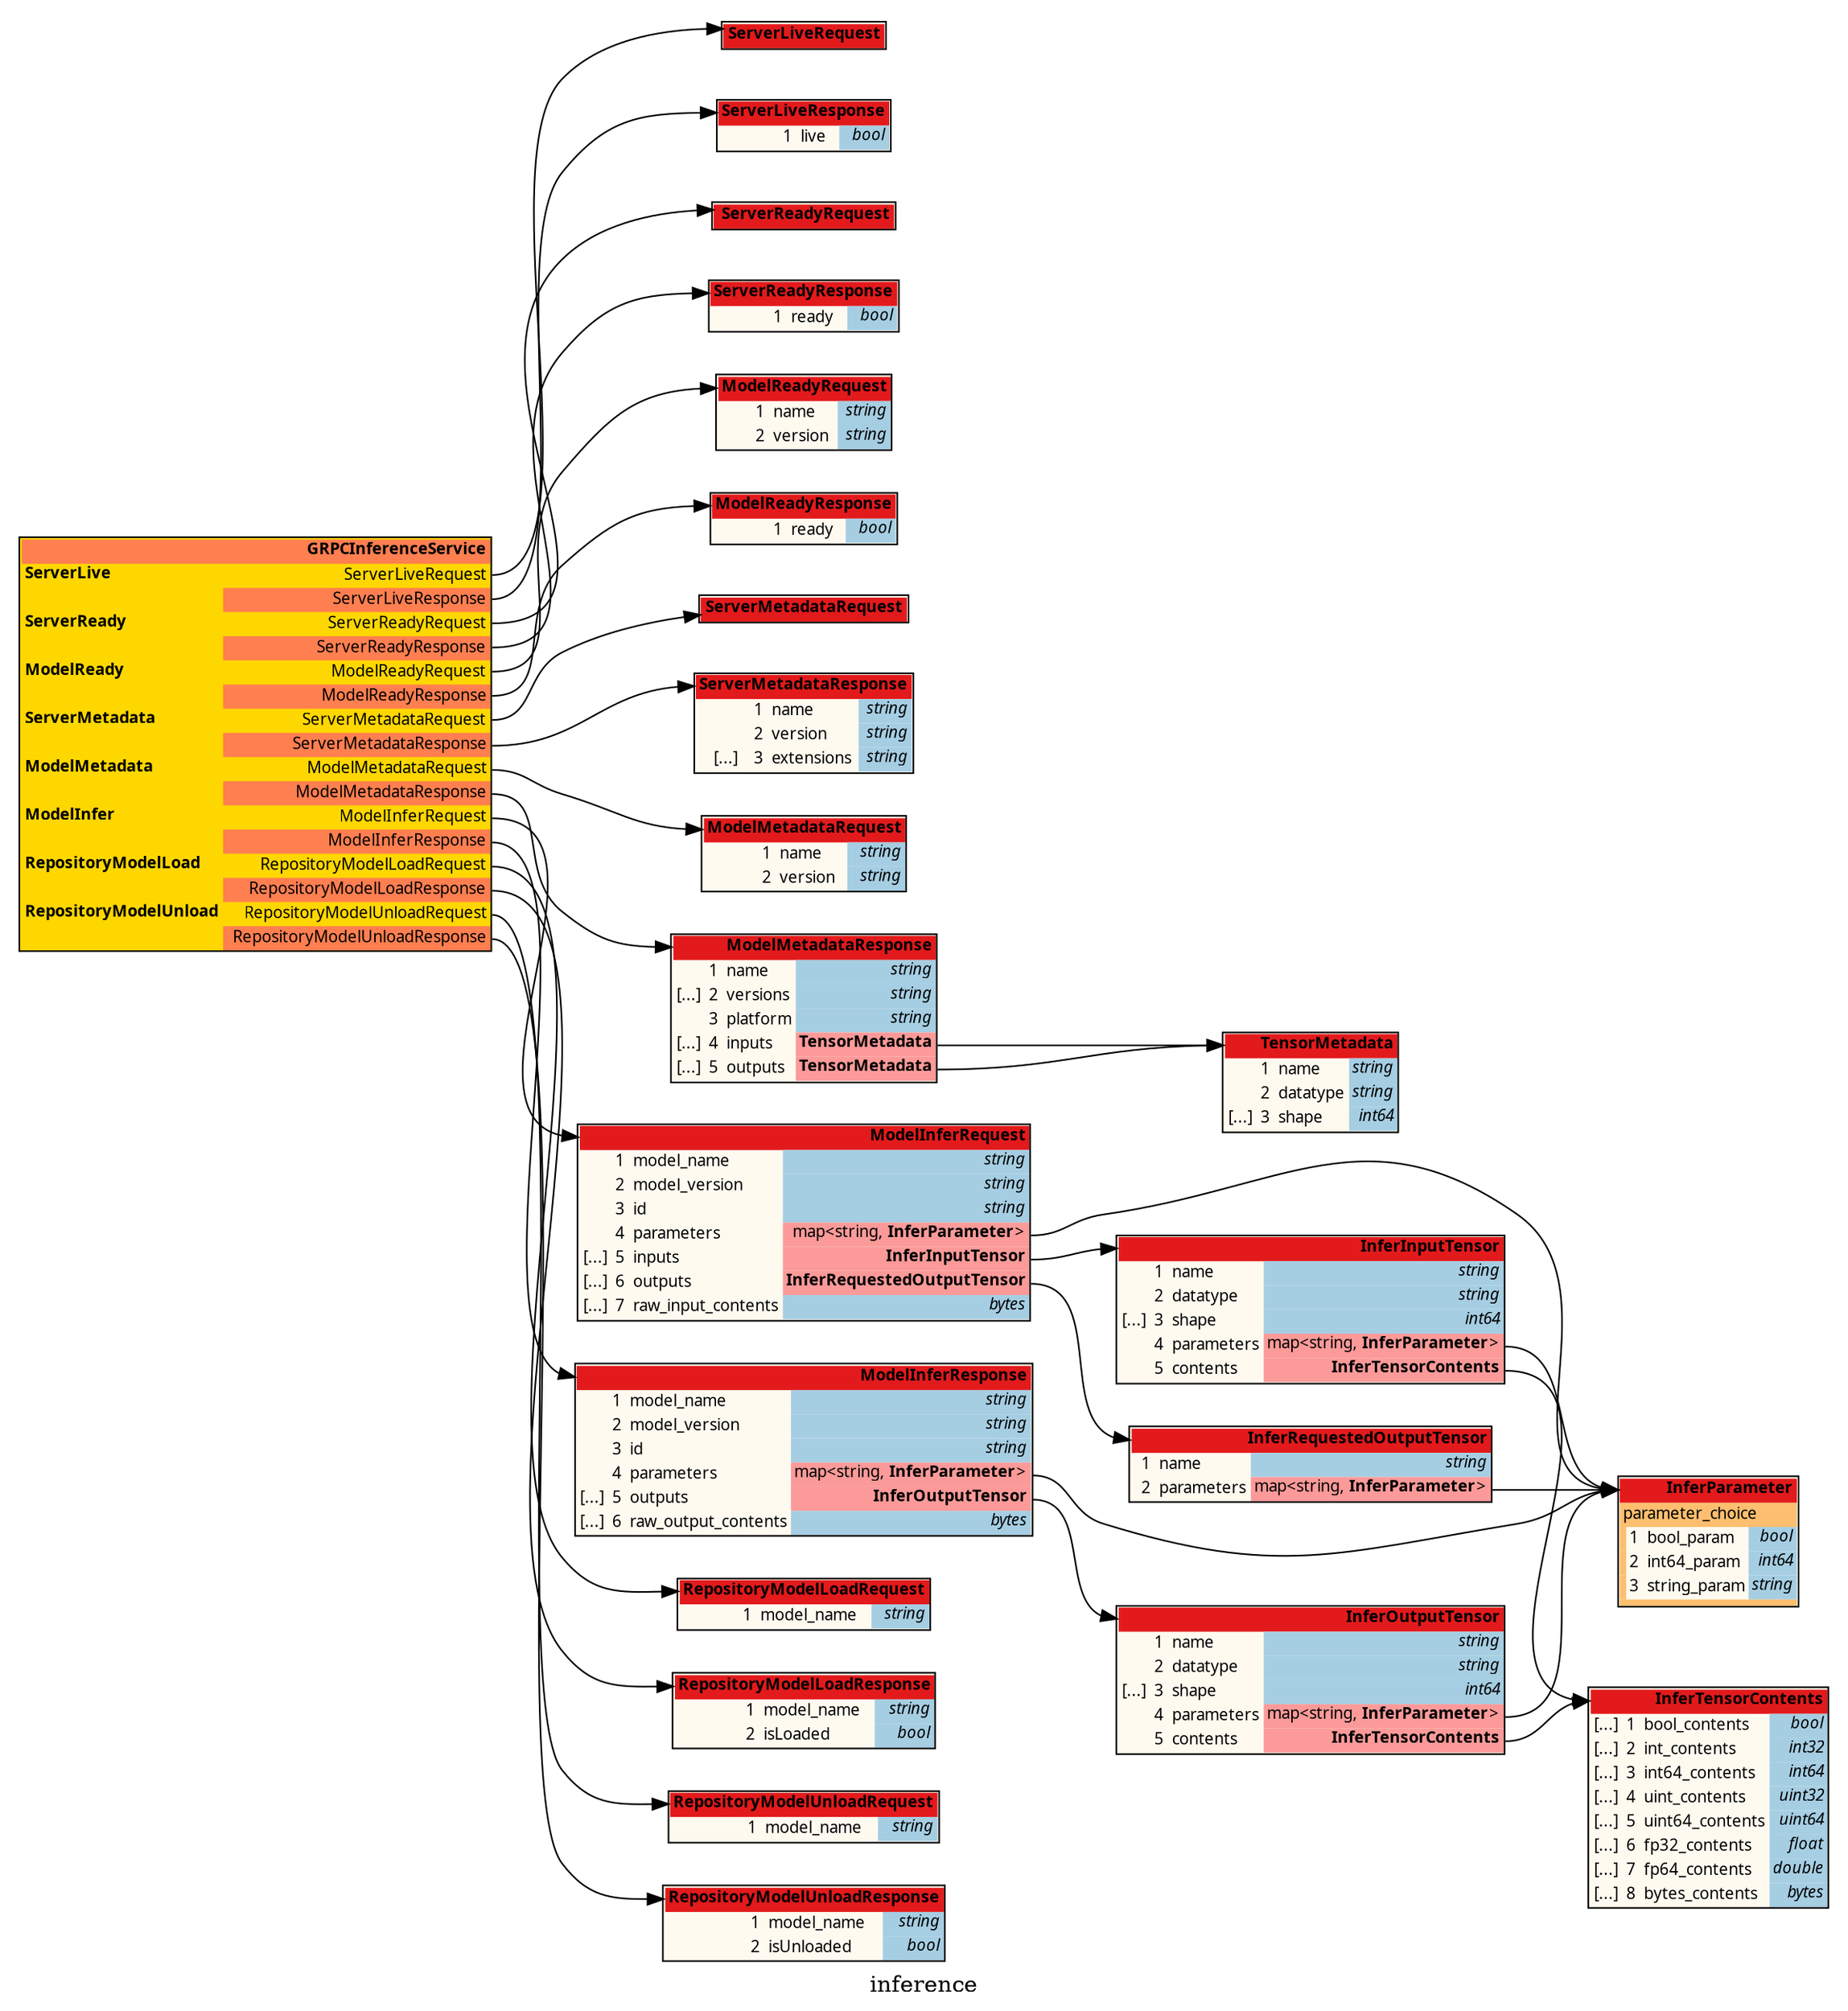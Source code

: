 /*
	do not edit:
	auto-generated by github.com/seamia/protodot
*/
digraph protodot {

	/* package:   inference */
	/* source:    inference.proto */
	/* selection:  */

	rankdir=LR;
	label="inference";
	tooltip="inference";
	bgcolor="transparent"

	node [
		shape=plaintext
		fontsize=10
		fontname="Ubuntu"
	];


	/* ------ nodes ------ */

	/* ------ leaving the root package unwrapped ------ */
	Node_Ja_100	[shape=plaintext tooltip="GRPCInferenceService" label=<<TABLE BORDER="1" CELLBORDER="0" CELLSPACING="0" BGCOLOR="#ffd700"><TR><TD COLSPAN="3" PORT="header" BGCOLOR="#ff7f50" ALIGN="right"><b>GRPCInferenceService</b></TD></TR><TR><TD ALIGN="left"><b>ServerLive</b></TD><TD></TD><TD PORT="poServerLive_request" ALIGN="right">ServerLiveRequest</TD></TR><TR style="border-bottom: 1px solid red"><TD></TD><TD BGCOLOR="#ff7f50"></TD><TD PORT="poServerLive_response" ALIGN="right" BGCOLOR="#ff7f50">ServerLiveResponse</TD></TR><TR><TD ALIGN="left"><b>ServerReady</b></TD><TD></TD><TD PORT="poServerReady_request" ALIGN="right">ServerReadyRequest</TD></TR><TR style="border-bottom: 1px solid red"><TD></TD><TD BGCOLOR="#ff7f50"></TD><TD PORT="poServerReady_response" ALIGN="right" BGCOLOR="#ff7f50">ServerReadyResponse</TD></TR><TR><TD ALIGN="left"><b>ModelReady</b></TD><TD></TD><TD PORT="poModelReady_request" ALIGN="right">ModelReadyRequest</TD></TR><TR style="border-bottom: 1px solid red"><TD></TD><TD BGCOLOR="#ff7f50"></TD><TD PORT="poModelReady_response" ALIGN="right" BGCOLOR="#ff7f50">ModelReadyResponse</TD></TR><TR><TD ALIGN="left"><b>ServerMetadata</b></TD><TD></TD><TD PORT="poServerMetadata_request" ALIGN="right">ServerMetadataRequest</TD></TR><TR style="border-bottom: 1px solid red"><TD></TD><TD BGCOLOR="#ff7f50"></TD><TD PORT="poServerMetadata_response" ALIGN="right" BGCOLOR="#ff7f50">ServerMetadataResponse</TD></TR><TR><TD ALIGN="left"><b>ModelMetadata</b></TD><TD></TD><TD PORT="poModelMetadata_request" ALIGN="right">ModelMetadataRequest</TD></TR><TR style="border-bottom: 1px solid red"><TD></TD><TD BGCOLOR="#ff7f50"></TD><TD PORT="poModelMetadata_response" ALIGN="right" BGCOLOR="#ff7f50">ModelMetadataResponse</TD></TR><TR><TD ALIGN="left"><b>ModelInfer</b></TD><TD></TD><TD PORT="poModelInfer_request" ALIGN="right">ModelInferRequest</TD></TR><TR style="border-bottom: 1px solid red"><TD></TD><TD BGCOLOR="#ff7f50"></TD><TD PORT="poModelInfer_response" ALIGN="right" BGCOLOR="#ff7f50">ModelInferResponse</TD></TR><TR><TD ALIGN="left"><b>RepositoryModelLoad</b></TD><TD></TD><TD PORT="poRepositoryModelLoad_request" ALIGN="right">RepositoryModelLoadRequest</TD></TR><TR style="border-bottom: 1px solid red"><TD></TD><TD BGCOLOR="#ff7f50"></TD><TD PORT="poRepositoryModelLoad_response" ALIGN="right" BGCOLOR="#ff7f50">RepositoryModelLoadResponse</TD></TR><TR><TD ALIGN="left"><b>RepositoryModelUnload</b></TD><TD></TD><TD PORT="poRepositoryModelUnload_request" ALIGN="right">RepositoryModelUnloadRequest</TD></TR><TR style="border-bottom: 1px solid red"><TD></TD><TD BGCOLOR="#ff7f50"></TD><TD PORT="poRepositoryModelUnload_response" ALIGN="right" BGCOLOR="#ff7f50">RepositoryModelUnloadResponse</TD></TR></TABLE>>];
	Node_Ja_109	[shape=plaintext tooltip="inference.ServerLiveRequest" label=<<TABLE BORDER="1" CELLBORDER="0" CELLSPACING="0" BGCOLOR="#fffaf0"><TR><TD COLSPAN="4" PORT="header" BGCOLOR="#e31a1c" ALIGN="right"><b>ServerLiveRequest</b></TD></TR></TABLE>>];
	Node_Ja_114	[shape=plaintext tooltip="inference.ModelReadyResponse" label=<<TABLE BORDER="1" CELLBORDER="0" CELLSPACING="0" BGCOLOR="#fffaf0"><TR><TD COLSPAN="4" PORT="header" BGCOLOR="#e31a1c" ALIGN="right"><b>ModelReadyResponse</b></TD></TR><TR><TD ALIGN="right"></TD><TD ALIGN="right">1</TD><TD ALIGN="left">ready</TD><TD BGCOLOR="#a6cee3" PORT="poready" ALIGN="right" TITLE="bool"><i>bool</i></TD></TR></TABLE>>];
	Node_Ja_127	[shape=plaintext tooltip="inference.RepositoryModelLoadRequest" label=<<TABLE BORDER="1" CELLBORDER="0" CELLSPACING="0" BGCOLOR="#fffaf0"><TR><TD COLSPAN="4" PORT="header" BGCOLOR="#e31a1c" ALIGN="right"><b>RepositoryModelLoadRequest</b></TD></TR><TR><TD ALIGN="right"></TD><TD ALIGN="right">1</TD><TD ALIGN="left">model_name</TD><TD BGCOLOR="#a6cee3" PORT="pomodel_name" ALIGN="right" TITLE="string"><i>string</i></TD></TR></TABLE>>];
	Node_Ja_128	[shape=plaintext tooltip="inference.RepositoryModelLoadResponse" label=<<TABLE BORDER="1" CELLBORDER="0" CELLSPACING="0" BGCOLOR="#fffaf0"><TR><TD COLSPAN="4" PORT="header" BGCOLOR="#e31a1c" ALIGN="right"><b>RepositoryModelLoadResponse</b></TD></TR><TR><TD ALIGN="right"></TD><TD ALIGN="right">1</TD><TD ALIGN="left">model_name</TD><TD BGCOLOR="#a6cee3" PORT="pomodel_name" ALIGN="right" TITLE="string"><i>string</i></TD></TR><TR><TD ALIGN="right"></TD><TD ALIGN="right">2</TD><TD ALIGN="left">isLoaded</TD><TD BGCOLOR="#a6cee3" PORT="poisLoaded" ALIGN="right" TITLE="bool"><i>bool</i></TD></TR></TABLE>>];
	Node_Ja_121	[shape=plaintext tooltip="inference.ModelInferRequest.InferInputTensor" label=<<TABLE BORDER="1" CELLBORDER="0" CELLSPACING="0" BGCOLOR="#fffaf0"><TR><TD COLSPAN="4" PORT="header" BGCOLOR="#e31a1c" ALIGN="right"><b>InferInputTensor</b></TD></TR><TR><TD ALIGN="right"></TD><TD ALIGN="right">1</TD><TD ALIGN="left">name</TD><TD BGCOLOR="#a6cee3" PORT="poname" ALIGN="right" TITLE="string"><i>string</i></TD></TR><TR><TD ALIGN="right"></TD><TD ALIGN="right">2</TD><TD ALIGN="left">datatype</TD><TD BGCOLOR="#a6cee3" PORT="podatatype" ALIGN="right" TITLE="string"><i>string</i></TD></TR><TR><TD ALIGN="right">[...]</TD><TD ALIGN="right">3</TD><TD ALIGN="left">shape</TD><TD BGCOLOR="#a6cee3" PORT="poshape" ALIGN="right" TITLE="int64"><i>int64</i></TD></TR><TR><TD></TD><TD ALIGN="right">4</TD><TD ALIGN="left">parameters</TD><TD ALIGN="right" BGCOLOR="#fb9a99" PORT="poparameters">map&lt;string, <b>InferParameter</b>&gt;</TD></TR><TR><TD ALIGN="right"></TD><TD ALIGN="right">5</TD><TD ALIGN="left">contents</TD><TD BGCOLOR="#fb9a99" PORT="pocontents" ALIGN="right"><b>InferTensorContents</b></TD></TR></TABLE>>];
	Node_Ja_123	[shape=plaintext tooltip="inference.ModelInferResponse" label=<<TABLE BORDER="1" CELLBORDER="0" CELLSPACING="0" BGCOLOR="#fffaf0"><TR><TD COLSPAN="4" PORT="header" BGCOLOR="#e31a1c" ALIGN="right"><b>ModelInferResponse</b></TD></TR><TR><TD ALIGN="right"></TD><TD ALIGN="right">1</TD><TD ALIGN="left">model_name</TD><TD BGCOLOR="#a6cee3" PORT="pomodel_name" ALIGN="right" TITLE="string"><i>string</i></TD></TR><TR><TD ALIGN="right"></TD><TD ALIGN="right">2</TD><TD ALIGN="left">model_version</TD><TD BGCOLOR="#a6cee3" PORT="pomodel_version" ALIGN="right" TITLE="string"><i>string</i></TD></TR><TR><TD ALIGN="right"></TD><TD ALIGN="right">3</TD><TD ALIGN="left">id</TD><TD BGCOLOR="#a6cee3" PORT="poid" ALIGN="right" TITLE="string"><i>string</i></TD></TR><TR><TD></TD><TD ALIGN="right">4</TD><TD ALIGN="left">parameters</TD><TD ALIGN="right" BGCOLOR="#fb9a99" PORT="poparameters">map&lt;string, <b>InferParameter</b>&gt;</TD></TR><TR><TD ALIGN="right">[...]</TD><TD ALIGN="right">5</TD><TD ALIGN="left">outputs</TD><TD BGCOLOR="#fb9a99" PORT="pooutputs" ALIGN="right"><b>InferOutputTensor</b></TD></TR><TR><TD ALIGN="right">[...]</TD><TD ALIGN="right">6</TD><TD ALIGN="left">raw_output_contents</TD><TD BGCOLOR="#a6cee3" PORT="poraw_output_contents" ALIGN="right" TITLE="bytes"><i>bytes</i></TD></TR></TABLE>>];
	
	
	Node_Ja_126	[shape=plaintext tooltip="inference.InferTensorContents" label=<<TABLE BORDER="1" CELLBORDER="0" CELLSPACING="0" BGCOLOR="#fffaf0"><TR><TD COLSPAN="4" PORT="header" BGCOLOR="#e31a1c" ALIGN="right"><b>InferTensorContents</b></TD></TR><TR><TD ALIGN="right">[...]</TD><TD ALIGN="right">1</TD><TD ALIGN="left">bool_contents</TD><TD BGCOLOR="#a6cee3" PORT="pobool_contents" ALIGN="right" TITLE="bool"><i>bool</i></TD></TR><TR><TD ALIGN="right">[...]</TD><TD ALIGN="right">2</TD><TD ALIGN="left">int_contents</TD><TD BGCOLOR="#a6cee3" PORT="point_contents" ALIGN="right" TITLE="int32"><i>int32</i></TD></TR><TR><TD ALIGN="right">[...]</TD><TD ALIGN="right">3</TD><TD ALIGN="left">int64_contents</TD><TD BGCOLOR="#a6cee3" PORT="point64_contents" ALIGN="right" TITLE="int64"><i>int64</i></TD></TR><TR><TD ALIGN="right">[...]</TD><TD ALIGN="right">4</TD><TD ALIGN="left">uint_contents</TD><TD BGCOLOR="#a6cee3" PORT="pouint_contents" ALIGN="right" TITLE="uint32"><i>uint32</i></TD></TR><TR><TD ALIGN="right">[...]</TD><TD ALIGN="right">5</TD><TD ALIGN="left">uint64_contents</TD><TD BGCOLOR="#a6cee3" PORT="pouint64_contents" ALIGN="right" TITLE="uint64"><i>uint64</i></TD></TR><TR><TD ALIGN="right">[...]</TD><TD ALIGN="right">6</TD><TD ALIGN="left">fp32_contents</TD><TD BGCOLOR="#a6cee3" PORT="pofp32_contents" ALIGN="right" TITLE="float"><i>float</i></TD></TR><TR><TD ALIGN="right">[...]</TD><TD ALIGN="right">7</TD><TD ALIGN="left">fp64_contents</TD><TD BGCOLOR="#a6cee3" PORT="pofp64_contents" ALIGN="right" TITLE="double"><i>double</i></TD></TR><TR><TD ALIGN="right">[...]</TD><TD ALIGN="right">8</TD><TD ALIGN="left">bytes_contents</TD><TD BGCOLOR="#a6cee3" PORT="pobytes_contents" ALIGN="right" TITLE="bytes"><i>bytes</i></TD></TR></TABLE>>];
	
	
	Node_Ja_117	[shape=plaintext tooltip="inference.ModelMetadataRequest" label=<<TABLE BORDER="1" CELLBORDER="0" CELLSPACING="0" BGCOLOR="#fffaf0"><TR><TD COLSPAN="4" PORT="header" BGCOLOR="#e31a1c" ALIGN="right"><b>ModelMetadataRequest</b></TD></TR><TR><TD ALIGN="right"></TD><TD ALIGN="right">1</TD><TD ALIGN="left">name</TD><TD BGCOLOR="#a6cee3" PORT="poname" ALIGN="right" TITLE="string"><i>string</i></TD></TR><TR><TD ALIGN="right"></TD><TD ALIGN="right">2</TD><TD ALIGN="left">version</TD><TD BGCOLOR="#a6cee3" PORT="poversion" ALIGN="right" TITLE="string"><i>string</i></TD></TR></TABLE>>];
	Node_Ja_119	[shape=plaintext tooltip="inference.ModelMetadataResponse.TensorMetadata" label=<<TABLE BORDER="1" CELLBORDER="0" CELLSPACING="0" BGCOLOR="#fffaf0"><TR><TD COLSPAN="4" PORT="header" BGCOLOR="#e31a1c" ALIGN="right"><b>TensorMetadata</b></TD></TR><TR><TD ALIGN="right"></TD><TD ALIGN="right">1</TD><TD ALIGN="left">name</TD><TD BGCOLOR="#a6cee3" PORT="poname" ALIGN="right" TITLE="string"><i>string</i></TD></TR><TR><TD ALIGN="right"></TD><TD ALIGN="right">2</TD><TD ALIGN="left">datatype</TD><TD BGCOLOR="#a6cee3" PORT="podatatype" ALIGN="right" TITLE="string"><i>string</i></TD></TR><TR><TD ALIGN="right">[...]</TD><TD ALIGN="right">3</TD><TD ALIGN="left">shape</TD><TD BGCOLOR="#a6cee3" PORT="poshape" ALIGN="right" TITLE="int64"><i>int64</i></TD></TR></TABLE>>];
	Node_Ja_124	[shape=plaintext tooltip="inference.ModelInferResponse.InferOutputTensor" label=<<TABLE BORDER="1" CELLBORDER="0" CELLSPACING="0" BGCOLOR="#fffaf0"><TR><TD COLSPAN="4" PORT="header" BGCOLOR="#e31a1c" ALIGN="right"><b>InferOutputTensor</b></TD></TR><TR><TD ALIGN="right"></TD><TD ALIGN="right">1</TD><TD ALIGN="left">name</TD><TD BGCOLOR="#a6cee3" PORT="poname" ALIGN="right" TITLE="string"><i>string</i></TD></TR><TR><TD ALIGN="right"></TD><TD ALIGN="right">2</TD><TD ALIGN="left">datatype</TD><TD BGCOLOR="#a6cee3" PORT="podatatype" ALIGN="right" TITLE="string"><i>string</i></TD></TR><TR><TD ALIGN="right">[...]</TD><TD ALIGN="right">3</TD><TD ALIGN="left">shape</TD><TD BGCOLOR="#a6cee3" PORT="poshape" ALIGN="right" TITLE="int64"><i>int64</i></TD></TR><TR><TD></TD><TD ALIGN="right">4</TD><TD ALIGN="left">parameters</TD><TD ALIGN="right" BGCOLOR="#fb9a99" PORT="poparameters">map&lt;string, <b>InferParameter</b>&gt;</TD></TR><TR><TD ALIGN="right"></TD><TD ALIGN="right">5</TD><TD ALIGN="left">contents</TD><TD BGCOLOR="#fb9a99" PORT="pocontents" ALIGN="right"><b>InferTensorContents</b></TD></TR></TABLE>>];
	Node_Ja_129	[shape=plaintext tooltip="inference.RepositoryModelUnloadRequest" label=<<TABLE BORDER="1" CELLBORDER="0" CELLSPACING="0" BGCOLOR="#fffaf0"><TR><TD COLSPAN="4" PORT="header" BGCOLOR="#e31a1c" ALIGN="right"><b>RepositoryModelUnloadRequest</b></TD></TR><TR><TD ALIGN="right"></TD><TD ALIGN="right">1</TD><TD ALIGN="left">model_name</TD><TD BGCOLOR="#a6cee3" PORT="pomodel_name" ALIGN="right" TITLE="string"><i>string</i></TD></TR></TABLE>>];
	Node_Ja_130	[shape=plaintext tooltip="inference.RepositoryModelUnloadResponse" label=<<TABLE BORDER="1" CELLBORDER="0" CELLSPACING="0" BGCOLOR="#fffaf0"><TR><TD COLSPAN="4" PORT="header" BGCOLOR="#e31a1c" ALIGN="right"><b>RepositoryModelUnloadResponse</b></TD></TR><TR><TD ALIGN="right"></TD><TD ALIGN="right">1</TD><TD ALIGN="left">model_name</TD><TD BGCOLOR="#a6cee3" PORT="pomodel_name" ALIGN="right" TITLE="string"><i>string</i></TD></TR><TR><TD ALIGN="right"></TD><TD ALIGN="right">2</TD><TD ALIGN="left">isUnloaded</TD><TD BGCOLOR="#a6cee3" PORT="poisUnloaded" ALIGN="right" TITLE="bool"><i>bool</i></TD></TR></TABLE>>];
	Node_Ja_111	[shape=plaintext tooltip="inference.ServerReadyRequest" label=<<TABLE BORDER="1" CELLBORDER="0" CELLSPACING="0" BGCOLOR="#fffaf0"><TR><TD COLSPAN="4" PORT="header" BGCOLOR="#e31a1c" ALIGN="right"><b>ServerReadyRequest</b></TD></TR></TABLE>>];
	Node_Ja_113	[shape=plaintext tooltip="inference.ModelReadyRequest" label=<<TABLE BORDER="1" CELLBORDER="0" CELLSPACING="0" BGCOLOR="#fffaf0"><TR><TD COLSPAN="4" PORT="header" BGCOLOR="#e31a1c" ALIGN="right"><b>ModelReadyRequest</b></TD></TR><TR><TD ALIGN="right"></TD><TD ALIGN="right">1</TD><TD ALIGN="left">name</TD><TD BGCOLOR="#a6cee3" PORT="poname" ALIGN="right" TITLE="string"><i>string</i></TD></TR><TR><TD ALIGN="right"></TD><TD ALIGN="right">2</TD><TD ALIGN="left">version</TD><TD BGCOLOR="#a6cee3" PORT="poversion" ALIGN="right" TITLE="string"><i>string</i></TD></TR></TABLE>>];
	Node_Ja_122	[shape=plaintext tooltip="inference.ModelInferRequest.InferRequestedOutputTensor" label=<<TABLE BORDER="1" CELLBORDER="0" CELLSPACING="0" BGCOLOR="#fffaf0"><TR><TD COLSPAN="4" PORT="header" BGCOLOR="#e31a1c" ALIGN="right"><b>InferRequestedOutputTensor</b></TD></TR><TR><TD ALIGN="right"></TD><TD ALIGN="right">1</TD><TD ALIGN="left">name</TD><TD BGCOLOR="#a6cee3" PORT="poname" ALIGN="right" TITLE="string"><i>string</i></TD></TR><TR><TD></TD><TD ALIGN="right">2</TD><TD ALIGN="left">parameters</TD><TD ALIGN="right" BGCOLOR="#fb9a99" PORT="poparameters">map&lt;string, <b>InferParameter</b>&gt;</TD></TR></TABLE>>];
	Node_Ja_125	[shape=plaintext tooltip="inference.InferParameter" label=<<TABLE BORDER="1" CELLBORDER="0" CELLSPACING="0" BGCOLOR="#fffaf0"><TR><TD COLSPAN="4" PORT="header" BGCOLOR="#e31a1c" ALIGN="right"><b>InferParameter</b></TD></TR><TR><TD COLSPAN="4" BGCOLOR="#fdbf6f" ALIGN="left">parameter_choice</TD></TR><TR><TD BGCOLOR="#fdbf6f"></TD><TD ALIGN="right">1</TD><TD ALIGN="left">bool_param</TD><TD ALIGN="right" BGCOLOR="#a6cee3" PORT="pobool_param"><i>bool</i></TD></TR><TR><TD BGCOLOR="#fdbf6f"></TD><TD ALIGN="right">2</TD><TD ALIGN="left">int64_param</TD><TD ALIGN="right" BGCOLOR="#a6cee3" PORT="point64_param"><i>int64</i></TD></TR><TR><TD BGCOLOR="#fdbf6f"></TD><TD ALIGN="right">3</TD><TD ALIGN="left">string_param</TD><TD ALIGN="right" BGCOLOR="#a6cee3" PORT="postring_param"><i>string</i></TD></TR><TR><TD COLSPAN="4" BGCOLOR="#fdbf6f"></TD></TR></TABLE>>];
	
	
	Node_Ja_112	[shape=plaintext tooltip="inference.ServerReadyResponse" label=<<TABLE BORDER="1" CELLBORDER="0" CELLSPACING="0" BGCOLOR="#fffaf0"><TR><TD COLSPAN="4" PORT="header" BGCOLOR="#e31a1c" ALIGN="right"><b>ServerReadyResponse</b></TD></TR><TR><TD ALIGN="right"></TD><TD ALIGN="right">1</TD><TD ALIGN="left">ready</TD><TD BGCOLOR="#a6cee3" PORT="poready" ALIGN="right" TITLE="bool"><i>bool</i></TD></TR></TABLE>>];
	Node_Ja_115	[shape=plaintext tooltip="inference.ServerMetadataRequest" label=<<TABLE BORDER="1" CELLBORDER="0" CELLSPACING="0" BGCOLOR="#fffaf0"><TR><TD COLSPAN="4" PORT="header" BGCOLOR="#e31a1c" ALIGN="right"><b>ServerMetadataRequest</b></TD></TR></TABLE>>];
	Node_Ja_116	[shape=plaintext tooltip="inference.ServerMetadataResponse" label=<<TABLE BORDER="1" CELLBORDER="0" CELLSPACING="0" BGCOLOR="#fffaf0"><TR><TD COLSPAN="4" PORT="header" BGCOLOR="#e31a1c" ALIGN="right"><b>ServerMetadataResponse</b></TD></TR><TR><TD ALIGN="right"></TD><TD ALIGN="right">1</TD><TD ALIGN="left">name</TD><TD BGCOLOR="#a6cee3" PORT="poname" ALIGN="right" TITLE="string"><i>string</i></TD></TR><TR><TD ALIGN="right"></TD><TD ALIGN="right">2</TD><TD ALIGN="left">version</TD><TD BGCOLOR="#a6cee3" PORT="poversion" ALIGN="right" TITLE="string"><i>string</i></TD></TR><TR><TD ALIGN="right">[...]</TD><TD ALIGN="right">3</TD><TD ALIGN="left">extensions</TD><TD BGCOLOR="#a6cee3" PORT="poextensions" ALIGN="right" TITLE="string"><i>string</i></TD></TR></TABLE>>];
	Node_Ja_118	[shape=plaintext tooltip="inference.ModelMetadataResponse" label=<<TABLE BORDER="1" CELLBORDER="0" CELLSPACING="0" BGCOLOR="#fffaf0"><TR><TD COLSPAN="4" PORT="header" BGCOLOR="#e31a1c" ALIGN="right"><b>ModelMetadataResponse</b></TD></TR><TR><TD ALIGN="right"></TD><TD ALIGN="right">1</TD><TD ALIGN="left">name</TD><TD BGCOLOR="#a6cee3" PORT="poname" ALIGN="right" TITLE="string"><i>string</i></TD></TR><TR><TD ALIGN="right">[...]</TD><TD ALIGN="right">2</TD><TD ALIGN="left">versions</TD><TD BGCOLOR="#a6cee3" PORT="poversions" ALIGN="right" TITLE="string"><i>string</i></TD></TR><TR><TD ALIGN="right"></TD><TD ALIGN="right">3</TD><TD ALIGN="left">platform</TD><TD BGCOLOR="#a6cee3" PORT="poplatform" ALIGN="right" TITLE="string"><i>string</i></TD></TR><TR><TD ALIGN="right">[...]</TD><TD ALIGN="right">4</TD><TD ALIGN="left">inputs</TD><TD BGCOLOR="#fb9a99" PORT="poinputs" ALIGN="right"><b>TensorMetadata</b></TD></TR><TR><TD ALIGN="right">[...]</TD><TD ALIGN="right">5</TD><TD ALIGN="left">outputs</TD><TD BGCOLOR="#fb9a99" PORT="pooutputs" ALIGN="right"><b>TensorMetadata</b></TD></TR></TABLE>>];
	Node_Ja_120	[shape=plaintext tooltip="inference.ModelInferRequest" label=<<TABLE BORDER="1" CELLBORDER="0" CELLSPACING="0" BGCOLOR="#fffaf0"><TR><TD COLSPAN="4" PORT="header" BGCOLOR="#e31a1c" ALIGN="right"><b>ModelInferRequest</b></TD></TR><TR><TD ALIGN="right"></TD><TD ALIGN="right">1</TD><TD ALIGN="left">model_name</TD><TD BGCOLOR="#a6cee3" PORT="pomodel_name" ALIGN="right" TITLE="string"><i>string</i></TD></TR><TR><TD ALIGN="right"></TD><TD ALIGN="right">2</TD><TD ALIGN="left">model_version</TD><TD BGCOLOR="#a6cee3" PORT="pomodel_version" ALIGN="right" TITLE="string"><i>string</i></TD></TR><TR><TD ALIGN="right"></TD><TD ALIGN="right">3</TD><TD ALIGN="left">id</TD><TD BGCOLOR="#a6cee3" PORT="poid" ALIGN="right" TITLE="string"><i>string</i></TD></TR><TR><TD></TD><TD ALIGN="right">4</TD><TD ALIGN="left">parameters</TD><TD ALIGN="right" BGCOLOR="#fb9a99" PORT="poparameters">map&lt;string, <b>InferParameter</b>&gt;</TD></TR><TR><TD ALIGN="right">[...]</TD><TD ALIGN="right">5</TD><TD ALIGN="left">inputs</TD><TD BGCOLOR="#fb9a99" PORT="poinputs" ALIGN="right"><b>InferInputTensor</b></TD></TR><TR><TD ALIGN="right">[...]</TD><TD ALIGN="right">6</TD><TD ALIGN="left">outputs</TD><TD BGCOLOR="#fb9a99" PORT="pooutputs" ALIGN="right"><b>InferRequestedOutputTensor</b></TD></TR><TR><TD ALIGN="right">[...]</TD><TD ALIGN="right">7</TD><TD ALIGN="left">raw_input_contents</TD><TD BGCOLOR="#a6cee3" PORT="poraw_input_contents" ALIGN="right" TITLE="bytes"><i>bytes</i></TD></TR></TABLE>>];
	
	
	Node_Ja_110	[shape=plaintext tooltip="inference.ServerLiveResponse" label=<<TABLE BORDER="1" CELLBORDER="0" CELLSPACING="0" BGCOLOR="#fffaf0"><TR><TD COLSPAN="4" PORT="header" BGCOLOR="#e31a1c" ALIGN="right"><b>ServerLiveResponse</b></TD></TR><TR><TD ALIGN="right"></TD><TD ALIGN="right">1</TD><TD ALIGN="left">live</TD><TD BGCOLOR="#a6cee3" PORT="polive" ALIGN="right" TITLE="bool"><i>bool</i></TD></TR></TABLE>>];

	/* ------ connections ------ */
	Node_Ja_118:poinputs:e	-> Node_Ja_119:header [color="#000000" tooltip="Ja_118 --> Ja_119"];
	Node_Ja_120:poparameters:e	-> Node_Ja_125:header [color="#000000" tooltip="Ja_120 --> Ja_125"];
	Node_Ja_120:pooutputs:e	-> Node_Ja_122:header [color="#000000" tooltip="Ja_120 --> Ja_122"];
	Node_Ja_100:poModelInfer_request:e	-> Node_Ja_120:header [color="#000000" tooltip="Ja_100 --> Ja_120"];
	Node_Ja_100:poRepositoryModelLoad_request:e	-> Node_Ja_127:header [color="#000000" tooltip="Ja_100 --> Ja_127"];
	Node_Ja_122:poparameters:e	-> Node_Ja_125:header [color="#000000" tooltip="Ja_122 --> Ja_125"];
	Node_Ja_124:poparameters:e	-> Node_Ja_125:header [color="#000000" tooltip="Ja_124 --> Ja_125"];
	Node_Ja_100:poServerReady_request:e	-> Node_Ja_111:header [color="#000000" tooltip="Ja_100 --> Ja_111"];
	Node_Ja_100:poServerReady_response:e	-> Node_Ja_112:header [color="#000000" tooltip="Ja_100 --> Ja_112"];
	Node_Ja_100:poModelReady_request:e	-> Node_Ja_113:header [color="#000000" tooltip="Ja_100 --> Ja_113"];
	Node_Ja_100:poModelInfer_response:e	-> Node_Ja_123:header [color="#000000" tooltip="Ja_100 --> Ja_123"];
	Node_Ja_124:pocontents:e	-> Node_Ja_126:header [color="#000000" tooltip="Ja_124 --> Ja_126"];
	Node_Ja_100:poModelReady_response:e	-> Node_Ja_114:header [color="#000000" tooltip="Ja_100 --> Ja_114"];
	Node_Ja_100:poServerMetadata_response:e	-> Node_Ja_116:header [color="#000000" tooltip="Ja_100 --> Ja_116"];
	Node_Ja_100:poModelMetadata_request:e	-> Node_Ja_117:header [color="#000000" tooltip="Ja_100 --> Ja_117"];
	Node_Ja_100:poRepositoryModelUnload_response:e	-> Node_Ja_130:header [color="#000000" tooltip="Ja_100 --> Ja_130"];
	Node_Ja_123:pooutputs:e	-> Node_Ja_124:header [color="#000000" tooltip="Ja_123 --> Ja_124"];
	Node_Ja_100:poServerLive_request:e	-> Node_Ja_109:header [color="#000000" tooltip="Ja_100 --> Ja_109"];
	Node_Ja_100:poServerLive_response:e	-> Node_Ja_110:header [color="#000000" tooltip="Ja_100 --> Ja_110"];
	Node_Ja_120:poinputs:e	-> Node_Ja_121:header [color="#000000" tooltip="Ja_120 --> Ja_121"];
	Node_Ja_121:pocontents:e	-> Node_Ja_126:header [color="#000000" tooltip="Ja_121 --> Ja_126"];
	Node_Ja_100:poServerMetadata_request:e	-> Node_Ja_115:header [color="#000000" tooltip="Ja_100 --> Ja_115"];
	Node_Ja_121:poparameters:e	-> Node_Ja_125:header [color="#000000" tooltip="Ja_121 --> Ja_125"];
	Node_Ja_100:poModelMetadata_response:e	-> Node_Ja_118:header [color="#000000" tooltip="Ja_100 --> Ja_118"];
	Node_Ja_100:poRepositoryModelLoad_response:e	-> Node_Ja_128:header [color="#000000" tooltip="Ja_100 --> Ja_128"];
	Node_Ja_100:poRepositoryModelUnload_request:e	-> Node_Ja_129:header [color="#000000" tooltip="Ja_100 --> Ja_129"];
	Node_Ja_123:poparameters:e	-> Node_Ja_125:header [color="#000000" tooltip="Ja_123 --> Ja_125"];
	Node_Ja_118:pooutputs:e	-> Node_Ja_119:header [color="#000000" tooltip="Ja_118 --> Ja_119"];

	/* generated by github.com/seamia/protodot on Friday, 10-Jan-25 14:39:04 PST */
}

